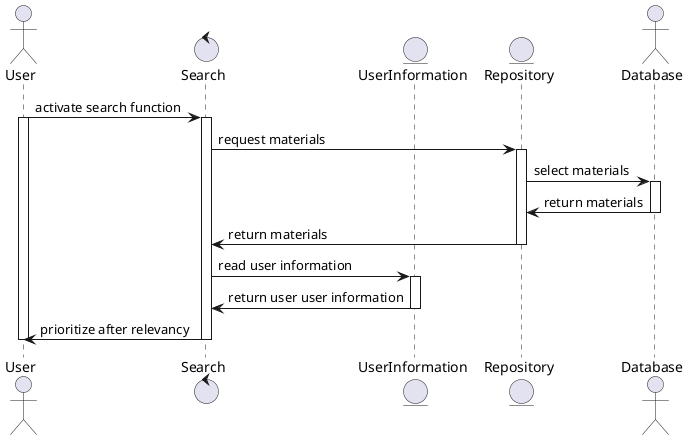 @startuml

actor User as user
control Search as search
entity UserInformation as userInformation
entity  Repository as repository
actor Database as database

user -> search : activate search function
activate user

activate search
search -> repository : request materials
activate repository

repository -> database : select materials
activate database
database -> repository : return materials
deactivate database

repository -> search : return materials
deactivate repository

search -> userInformation : read user information
activate userInformation
userInformation -> search : return user user information
deactivate userInformation

search -> user : prioritize after relevancy
deactivate search
deactivate user

@enduml
